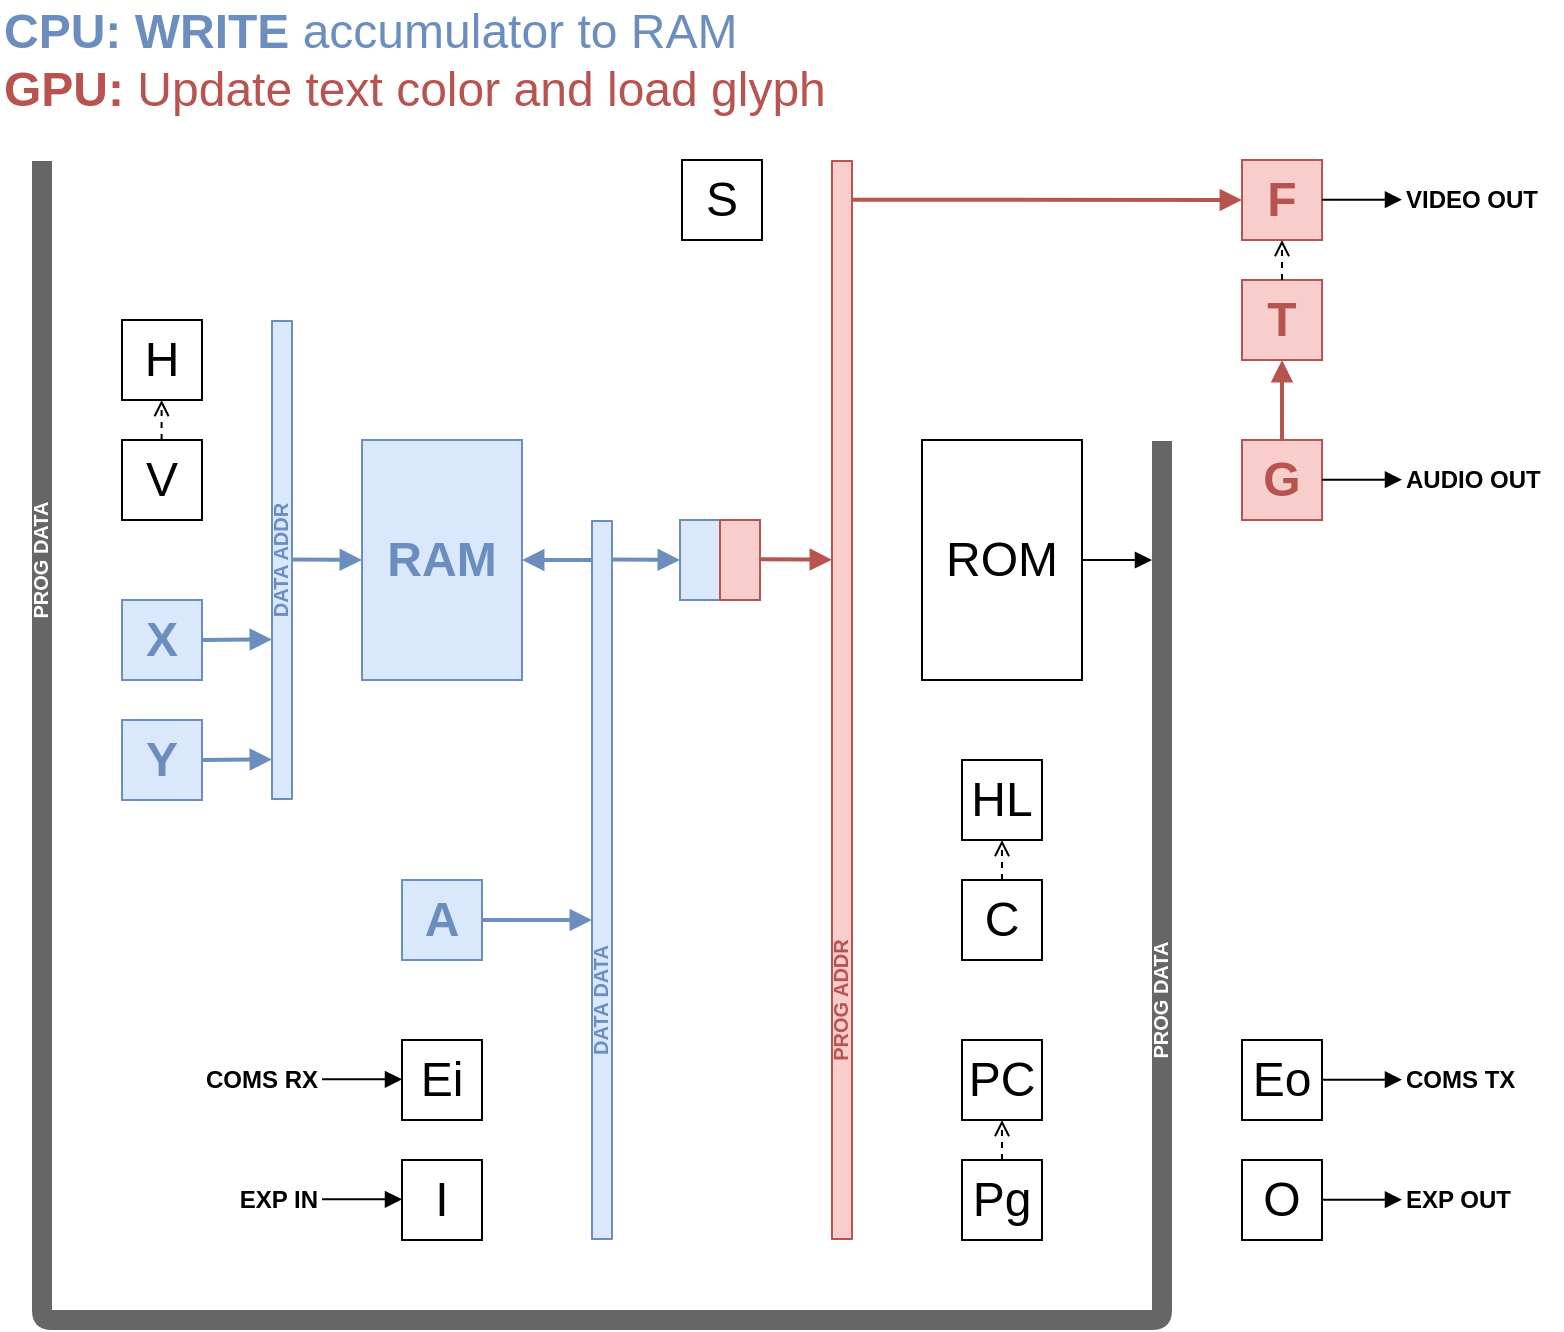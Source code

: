<mxfile version="14.6.13" type="device"><diagram id="K_R-gcWu9X0FoshpGDFm" name="Page-1"><mxGraphModel dx="788" dy="500" grid="1" gridSize="10" guides="1" tooltips="1" connect="1" arrows="1" fold="1" page="1" pageScale="1" pageWidth="850" pageHeight="1100" math="0" shadow="0"><root><mxCell id="0"/><mxCell id="1" parent="0"/><mxCell id="kYrjbhqoN9FP5WXM-bkr-1" value="&lt;font style=&quot;font-size: 24px&quot;&gt;H&lt;/font&gt;" style="whiteSpace=wrap;html=1;aspect=fixed;" parent="1" vertex="1"><mxGeometry x="101" y="200" width="40" height="40" as="geometry"/></mxCell><mxCell id="kYrjbhqoN9FP5WXM-bkr-2" value="&lt;font style=&quot;font-size: 24px&quot;&gt;V&lt;/font&gt;" style="whiteSpace=wrap;html=1;aspect=fixed;" parent="1" vertex="1"><mxGeometry x="101" y="260" width="40" height="40" as="geometry"/></mxCell><mxCell id="kYrjbhqoN9FP5WXM-bkr-3" value="&lt;font style=&quot;font-size: 24px&quot;&gt;C&lt;/font&gt;" style="whiteSpace=wrap;html=1;aspect=fixed;" parent="1" vertex="1"><mxGeometry x="521" y="480" width="40" height="40" as="geometry"/></mxCell><mxCell id="kYrjbhqoN9FP5WXM-bkr-5" value="&lt;font style=&quot;font-size: 24px&quot; color=&quot;#6c8ebf&quot;&gt;&lt;b&gt;X&lt;/b&gt;&lt;/font&gt;" style="whiteSpace=wrap;html=1;aspect=fixed;fillColor=#dae8fc;strokeColor=#6c8ebf;" parent="1" vertex="1"><mxGeometry x="101" y="340" width="40" height="40" as="geometry"/></mxCell><mxCell id="kYrjbhqoN9FP5WXM-bkr-6" value="&lt;font style=&quot;font-size: 24px&quot; color=&quot;#6c8ebf&quot;&gt;&lt;b&gt;Y&lt;/b&gt;&lt;/font&gt;" style="whiteSpace=wrap;html=1;aspect=fixed;fillColor=#dae8fc;strokeColor=#6c8ebf;" parent="1" vertex="1"><mxGeometry x="101" y="400" width="40" height="40" as="geometry"/></mxCell><mxCell id="kYrjbhqoN9FP5WXM-bkr-7" value="&lt;font style=&quot;font-size: 24px&quot;&gt;HL&lt;/font&gt;" style="whiteSpace=wrap;html=1;aspect=fixed;" parent="1" vertex="1"><mxGeometry x="521" y="420" width="40" height="40" as="geometry"/></mxCell><mxCell id="kYrjbhqoN9FP5WXM-bkr-62" value="" style="edgeStyle=orthogonalEdgeStyle;rounded=0;orthogonalLoop=1;jettySize=auto;html=1;endArrow=none;endFill=0;startArrow=block;startFill=1;exitX=1;exitY=0.5;exitDx=0;exitDy=0;fillColor=#dae8fc;strokeColor=#6c8ebf;strokeWidth=2;" parent="1" source="kYrjbhqoN9FP5WXM-bkr-8" edge="1"><mxGeometry relative="1" as="geometry"><mxPoint x="306" y="320" as="sourcePoint"/><mxPoint x="336" y="320" as="targetPoint"/></mxGeometry></mxCell><mxCell id="kYrjbhqoN9FP5WXM-bkr-8" value="&lt;font style=&quot;font-size: 24px&quot; color=&quot;#6c8ebf&quot;&gt;&lt;b&gt;RAM&lt;/b&gt;&lt;/font&gt;" style="rounded=0;whiteSpace=wrap;html=1;fillColor=#dae8fc;strokeColor=#6c8ebf;" parent="1" vertex="1"><mxGeometry x="221" y="260" width="80" height="120" as="geometry"/></mxCell><mxCell id="kYrjbhqoN9FP5WXM-bkr-9" value="&lt;font style=&quot;font-size: 24px&quot;&gt;ROM&lt;/font&gt;" style="rounded=0;whiteSpace=wrap;html=1;" parent="1" vertex="1"><mxGeometry x="501" y="260" width="80" height="120" as="geometry"/></mxCell><mxCell id="kYrjbhqoN9FP5WXM-bkr-10" value="&lt;font style=&quot;font-size: 24px&quot;&gt;PC&lt;/font&gt;" style="whiteSpace=wrap;html=1;aspect=fixed;" parent="1" vertex="1"><mxGeometry x="521" y="560" width="40" height="40" as="geometry"/></mxCell><mxCell id="kYrjbhqoN9FP5WXM-bkr-11" value="&lt;font style=&quot;font-size: 24px&quot;&gt;Pg&lt;/font&gt;" style="whiteSpace=wrap;html=1;aspect=fixed;" parent="1" vertex="1"><mxGeometry x="521" y="620" width="40" height="40" as="geometry"/></mxCell><mxCell id="kYrjbhqoN9FP5WXM-bkr-12" value="&lt;font size=&quot;1&quot; color=&quot;#6c8ebf&quot;&gt;&lt;span style=&quot;font-size: 24px&quot;&gt;&lt;b&gt;A&lt;/b&gt;&lt;/span&gt;&lt;/font&gt;" style="whiteSpace=wrap;html=1;aspect=fixed;fillColor=#dae8fc;strokeColor=#6c8ebf;" parent="1" vertex="1"><mxGeometry x="241" y="480" width="40" height="40" as="geometry"/></mxCell><mxCell id="kYrjbhqoN9FP5WXM-bkr-13" value="&lt;font style=&quot;font-size: 24px&quot;&gt;S&lt;/font&gt;" style="whiteSpace=wrap;html=1;aspect=fixed;" parent="1" vertex="1"><mxGeometry x="381" y="120" width="40" height="40" as="geometry"/></mxCell><mxCell id="kYrjbhqoN9FP5WXM-bkr-14" value="&lt;font style=&quot;font-size: 24px&quot;&gt;Ei&lt;/font&gt;" style="whiteSpace=wrap;html=1;aspect=fixed;" parent="1" vertex="1"><mxGeometry x="241" y="560" width="40" height="40" as="geometry"/></mxCell><mxCell id="kYrjbhqoN9FP5WXM-bkr-15" value="&lt;font style=&quot;font-size: 24px&quot;&gt;I&lt;/font&gt;" style="whiteSpace=wrap;html=1;aspect=fixed;" parent="1" vertex="1"><mxGeometry x="241" y="620" width="40" height="40" as="geometry"/></mxCell><mxCell id="kYrjbhqoN9FP5WXM-bkr-16" value="&lt;font style=&quot;font-size: 24px&quot;&gt;Eo&lt;/font&gt;" style="whiteSpace=wrap;html=1;aspect=fixed;" parent="1" vertex="1"><mxGeometry x="661" y="560" width="40" height="40" as="geometry"/></mxCell><mxCell id="kYrjbhqoN9FP5WXM-bkr-17" value="&lt;font style=&quot;font-size: 24px&quot; color=&quot;#b85450&quot;&gt;&lt;b&gt;F&lt;/b&gt;&lt;/font&gt;" style="whiteSpace=wrap;html=1;aspect=fixed;fillColor=#f8cecc;strokeColor=#b85450;" parent="1" vertex="1"><mxGeometry x="661" y="120" width="40" height="40" as="geometry"/></mxCell><mxCell id="kYrjbhqoN9FP5WXM-bkr-18" value="&lt;font style=&quot;font-size: 24px&quot; color=&quot;#b85450&quot;&gt;&lt;b&gt;G&lt;/b&gt;&lt;/font&gt;" style="whiteSpace=wrap;html=1;aspect=fixed;fillColor=#f8cecc;strokeColor=#b85450;" parent="1" vertex="1"><mxGeometry x="661" y="260" width="40" height="40" as="geometry"/></mxCell><mxCell id="kYrjbhqoN9FP5WXM-bkr-19" value="&lt;font style=&quot;font-size: 24px&quot;&gt;O&lt;/font&gt;" style="whiteSpace=wrap;html=1;aspect=fixed;" parent="1" vertex="1"><mxGeometry x="661" y="620" width="40" height="40" as="geometry"/></mxCell><mxCell id="kYrjbhqoN9FP5WXM-bkr-30" value="" style="endArrow=block;html=1;entryX=0;entryY=0.5;entryDx=0;entryDy=0;endFill=1;fillColor=#dae8fc;strokeColor=#6c8ebf;strokeWidth=2;" parent="1" edge="1"><mxGeometry width="50" height="50" relative="1" as="geometry"><mxPoint x="141" y="360" as="sourcePoint"/><mxPoint x="176" y="359.71" as="targetPoint"/></mxGeometry></mxCell><mxCell id="kYrjbhqoN9FP5WXM-bkr-32" value="" style="endArrow=block;html=1;entryX=0;entryY=0.5;entryDx=0;entryDy=0;endFill=1;fillColor=#dae8fc;strokeColor=#6c8ebf;strokeWidth=2;" parent="1" edge="1"><mxGeometry width="50" height="50" relative="1" as="geometry"><mxPoint x="141" y="420" as="sourcePoint"/><mxPoint x="176" y="419.71" as="targetPoint"/></mxGeometry></mxCell><mxCell id="kYrjbhqoN9FP5WXM-bkr-33" value="" style="endArrow=block;html=1;endFill=1;fillColor=#dae8fc;strokeColor=#6c8ebf;strokeWidth=2;" parent="1" edge="1"><mxGeometry width="50" height="50" relative="1" as="geometry"><mxPoint x="186" y="319.71" as="sourcePoint"/><mxPoint x="221" y="320" as="targetPoint"/></mxGeometry></mxCell><mxCell id="kYrjbhqoN9FP5WXM-bkr-38" value="" style="endArrow=block;html=1;entryX=0;entryY=0.5;entryDx=0;entryDy=0;endFill=1;fillColor=#f8cecc;strokeColor=#b85450;exitX=1.012;exitY=0.492;exitDx=0;exitDy=0;exitPerimeter=0;strokeWidth=2;" parent="1" source="gXqVSvkHgBt3PZ1fkpYj-2" edge="1"><mxGeometry width="50" height="50" relative="1" as="geometry"><mxPoint x="421" y="320" as="sourcePoint"/><mxPoint x="456" y="319.83" as="targetPoint"/></mxGeometry></mxCell><mxCell id="kYrjbhqoN9FP5WXM-bkr-42" value="" style="endArrow=block;html=1;endFill=1;fillColor=#dae8fc;strokeColor=#6c8ebf;strokeWidth=2;" parent="1" edge="1"><mxGeometry width="50" height="50" relative="1" as="geometry"><mxPoint x="281" y="500" as="sourcePoint"/><mxPoint x="336" y="500" as="targetPoint"/></mxGeometry></mxCell><mxCell id="kYrjbhqoN9FP5WXM-bkr-55" value="" style="endArrow=block;html=1;endFill=1;" parent="1" edge="1"><mxGeometry width="50" height="50" relative="1" as="geometry"><mxPoint x="581" y="320" as="sourcePoint"/><mxPoint x="616" y="320" as="targetPoint"/></mxGeometry></mxCell><mxCell id="kYrjbhqoN9FP5WXM-bkr-56" value="" style="endArrow=block;html=1;endFill=1;fillColor=#f8cecc;strokeColor=#b85450;strokeWidth=2;" parent="1" edge="1"><mxGeometry width="50" height="50" relative="1" as="geometry"><mxPoint x="466" y="139.86" as="sourcePoint"/><mxPoint x="661" y="140" as="targetPoint"/></mxGeometry></mxCell><mxCell id="kYrjbhqoN9FP5WXM-bkr-60" value="&lt;font style=&quot;font-size: 24px&quot; color=&quot;#b85450&quot;&gt;&lt;b&gt;T&lt;/b&gt;&lt;/font&gt;" style="whiteSpace=wrap;html=1;aspect=fixed;fillColor=#f8cecc;strokeColor=#b85450;" parent="1" vertex="1"><mxGeometry x="661" y="180" width="40" height="40" as="geometry"/></mxCell><mxCell id="kYrjbhqoN9FP5WXM-bkr-63" value="" style="endArrow=block;html=1;entryX=0.5;entryY=1;entryDx=0;entryDy=0;endFill=1;exitX=0.5;exitY=0;exitDx=0;exitDy=0;fillColor=#f8cecc;strokeColor=#b85450;strokeWidth=2;" parent="1" source="kYrjbhqoN9FP5WXM-bkr-18" target="kYrjbhqoN9FP5WXM-bkr-60" edge="1"><mxGeometry width="50" height="50" relative="1" as="geometry"><mxPoint x="631" y="309.86" as="sourcePoint"/><mxPoint x="671" y="309.86" as="targetPoint"/></mxGeometry></mxCell><mxCell id="kYrjbhqoN9FP5WXM-bkr-67" value="" style="endArrow=open;dashed=1;html=1;strokeWidth=1;entryX=0.5;entryY=1;entryDx=0;entryDy=0;exitX=0.5;exitY=0;exitDx=0;exitDy=0;endFill=0;" parent="1" source="kYrjbhqoN9FP5WXM-bkr-60" target="kYrjbhqoN9FP5WXM-bkr-17" edge="1"><mxGeometry width="50" height="50" relative="1" as="geometry"><mxPoint x="701" y="210" as="sourcePoint"/><mxPoint x="751" y="160" as="targetPoint"/></mxGeometry></mxCell><mxCell id="kYrjbhqoN9FP5WXM-bkr-68" value="" style="endArrow=open;dashed=1;html=1;strokeWidth=1;endFill=0;entryX=0.5;entryY=1;entryDx=0;entryDy=0;" parent="1" target="kYrjbhqoN9FP5WXM-bkr-7" edge="1"><mxGeometry width="50" height="50" relative="1" as="geometry"><mxPoint x="541" y="480" as="sourcePoint"/><mxPoint x="541" y="470" as="targetPoint"/></mxGeometry></mxCell><mxCell id="kYrjbhqoN9FP5WXM-bkr-69" value="" style="endArrow=open;dashed=1;html=1;strokeWidth=1;endFill=0;exitX=0.5;exitY=0;exitDx=0;exitDy=0;" parent="1" source="kYrjbhqoN9FP5WXM-bkr-11" edge="1"><mxGeometry width="50" height="50" relative="1" as="geometry"><mxPoint x="571" y="560" as="sourcePoint"/><mxPoint x="541" y="600" as="targetPoint"/></mxGeometry></mxCell><mxCell id="kYrjbhqoN9FP5WXM-bkr-70" value="" style="endArrow=open;dashed=1;html=1;strokeWidth=1;endFill=0;exitX=0.5;exitY=0;exitDx=0;exitDy=0;" parent="1" edge="1"><mxGeometry width="50" height="50" relative="1" as="geometry"><mxPoint x="120.8" y="260" as="sourcePoint"/><mxPoint x="120.8" y="240" as="targetPoint"/></mxGeometry></mxCell><mxCell id="kYrjbhqoN9FP5WXM-bkr-91" value="" style="endArrow=block;html=1;entryX=0;entryY=0.5;entryDx=0;entryDy=0;endFill=1;" parent="1" edge="1"><mxGeometry width="50" height="50" relative="1" as="geometry"><mxPoint x="701" y="579.86" as="sourcePoint"/><mxPoint x="741" y="579.86" as="targetPoint"/></mxGeometry></mxCell><mxCell id="kYrjbhqoN9FP5WXM-bkr-92" value="" style="endArrow=block;html=1;entryX=0;entryY=0.5;entryDx=0;entryDy=0;endFill=1;" parent="1" edge="1"><mxGeometry width="50" height="50" relative="1" as="geometry"><mxPoint x="701" y="639.86" as="sourcePoint"/><mxPoint x="741" y="639.86" as="targetPoint"/></mxGeometry></mxCell><mxCell id="kYrjbhqoN9FP5WXM-bkr-93" value="" style="endArrow=block;html=1;entryX=0;entryY=0.5;entryDx=0;entryDy=0;endFill=1;" parent="1" edge="1"><mxGeometry width="50" height="50" relative="1" as="geometry"><mxPoint x="701" y="279.86" as="sourcePoint"/><mxPoint x="741" y="279.86" as="targetPoint"/></mxGeometry></mxCell><mxCell id="kYrjbhqoN9FP5WXM-bkr-94" value="" style="endArrow=block;html=1;entryX=0;entryY=0.5;entryDx=0;entryDy=0;endFill=1;" parent="1" edge="1"><mxGeometry width="50" height="50" relative="1" as="geometry"><mxPoint x="701" y="139.86" as="sourcePoint"/><mxPoint x="741" y="139.86" as="targetPoint"/></mxGeometry></mxCell><mxCell id="kYrjbhqoN9FP5WXM-bkr-95" value="" style="endArrow=block;html=1;entryX=0;entryY=0.5;entryDx=0;entryDy=0;endFill=1;" parent="1" edge="1"><mxGeometry width="50" height="50" relative="1" as="geometry"><mxPoint x="201" y="579.66" as="sourcePoint"/><mxPoint x="241" y="579.66" as="targetPoint"/></mxGeometry></mxCell><mxCell id="kYrjbhqoN9FP5WXM-bkr-96" value="" style="endArrow=block;html=1;entryX=0;entryY=0.5;entryDx=0;entryDy=0;endFill=1;" parent="1" edge="1"><mxGeometry width="50" height="50" relative="1" as="geometry"><mxPoint x="201" y="639.66" as="sourcePoint"/><mxPoint x="241" y="639.66" as="targetPoint"/></mxGeometry></mxCell><mxCell id="kYrjbhqoN9FP5WXM-bkr-97" value="&lt;b&gt;COMS TX&lt;/b&gt;" style="text;html=1;strokeColor=none;fillColor=none;align=left;verticalAlign=middle;whiteSpace=wrap;rounded=0;" parent="1" vertex="1"><mxGeometry x="741" y="570" width="80" height="20" as="geometry"/></mxCell><mxCell id="kYrjbhqoN9FP5WXM-bkr-98" value="&lt;b&gt;EXP OUT&lt;/b&gt;" style="text;html=1;strokeColor=none;fillColor=none;align=left;verticalAlign=middle;whiteSpace=wrap;rounded=0;" parent="1" vertex="1"><mxGeometry x="741" y="630" width="80" height="20" as="geometry"/></mxCell><mxCell id="kYrjbhqoN9FP5WXM-bkr-99" value="&lt;font size=&quot;1&quot;&gt;&lt;b style=&quot;font-size: 12px&quot;&gt;VIDEO OUT&lt;/b&gt;&lt;/font&gt;" style="text;html=1;strokeColor=none;fillColor=none;align=left;verticalAlign=middle;whiteSpace=wrap;rounded=0;" parent="1" vertex="1"><mxGeometry x="741" y="130" width="80" height="20" as="geometry"/></mxCell><mxCell id="kYrjbhqoN9FP5WXM-bkr-100" value="&lt;font size=&quot;1&quot;&gt;&lt;b style=&quot;font-size: 12px&quot;&gt;AUDIO OUT&lt;/b&gt;&lt;/font&gt;" style="text;html=1;strokeColor=none;fillColor=none;align=left;verticalAlign=middle;whiteSpace=wrap;rounded=0;" parent="1" vertex="1"><mxGeometry x="741" y="270" width="80" height="20" as="geometry"/></mxCell><mxCell id="kYrjbhqoN9FP5WXM-bkr-101" value="&lt;b&gt;COMS RX&lt;/b&gt;" style="text;html=1;strokeColor=none;fillColor=none;align=right;verticalAlign=middle;whiteSpace=wrap;rounded=0;" parent="1" vertex="1"><mxGeometry x="121" y="570" width="80" height="20" as="geometry"/></mxCell><mxCell id="kYrjbhqoN9FP5WXM-bkr-102" value="&lt;b&gt;EXP IN&lt;/b&gt;" style="text;html=1;strokeColor=none;fillColor=none;align=right;verticalAlign=middle;whiteSpace=wrap;rounded=0;" parent="1" vertex="1"><mxGeometry x="121" y="630" width="80" height="20" as="geometry"/></mxCell><mxCell id="kYrjbhqoN9FP5WXM-bkr-114" value="" style="shape=flexArrow;endArrow=none;html=1;strokeWidth=1;endFill=0;fillColor=#666666;strokeColor=none;" parent="1" edge="1"><mxGeometry width="50" height="50" relative="1" as="geometry"><mxPoint x="61" y="120" as="sourcePoint"/><mxPoint x="621" y="260" as="targetPoint"/><Array as="points"><mxPoint x="61" y="700"/><mxPoint x="621" y="700"/></Array></mxGeometry></mxCell><mxCell id="kYrjbhqoN9FP5WXM-bkr-118" value="" style="shape=flexArrow;endArrow=none;html=1;fontSize=10;strokeWidth=1;endFill=0;fillColor=#dae8fc;strokeColor=#6c8ebf;" parent="1" edge="1"><mxGeometry width="50" height="50" relative="1" as="geometry"><mxPoint x="181" y="440" as="sourcePoint"/><mxPoint x="181" y="200" as="targetPoint"/></mxGeometry></mxCell><mxCell id="kYrjbhqoN9FP5WXM-bkr-122" value="&lt;b style=&quot;font-size: 10px&quot;&gt;DATA ADDR&lt;/b&gt;" style="text;html=1;strokeColor=none;fillColor=none;align=center;verticalAlign=middle;whiteSpace=wrap;rounded=0;rotation=-90;fontSize=10;fontColor=#6C8EBF;" parent="1" vertex="1"><mxGeometry x="130" y="310" width="100" height="20" as="geometry"/></mxCell><mxCell id="kYrjbhqoN9FP5WXM-bkr-125" value="" style="shape=flexArrow;endArrow=none;html=1;fontSize=10;strokeWidth=1;endFill=0;fillColor=#dae8fc;strokeColor=#6c8ebf;" parent="1" edge="1"><mxGeometry width="50" height="50" relative="1" as="geometry"><mxPoint x="341" y="660" as="sourcePoint"/><mxPoint x="341" y="300" as="targetPoint"/></mxGeometry></mxCell><mxCell id="kYrjbhqoN9FP5WXM-bkr-129" value="&lt;b style=&quot;font-size: 10px;&quot;&gt;PROG DATA&lt;/b&gt;" style="text;html=1;strokeColor=none;fillColor=none;align=center;verticalAlign=middle;whiteSpace=wrap;rounded=0;rotation=-90;fontSize=10;fontColor=#FFFFFF;" parent="1" vertex="1"><mxGeometry x="570" y="530" width="100" height="20" as="geometry"/></mxCell><mxCell id="kYrjbhqoN9FP5WXM-bkr-128" value="" style="shape=flexArrow;endArrow=none;html=1;fontSize=10;strokeWidth=1;endFill=0;strokeColor=#b85450;fillColor=#f8cecc;" parent="1" edge="1"><mxGeometry width="50" height="50" relative="1" as="geometry"><mxPoint x="461" y="660" as="sourcePoint"/><mxPoint x="461" y="120" as="targetPoint"/></mxGeometry></mxCell><mxCell id="kYrjbhqoN9FP5WXM-bkr-112" value="&lt;b&gt;&lt;font style=&quot;font-size: 10px&quot;&gt;PROG ADDR&lt;/font&gt;&lt;/b&gt;" style="text;html=1;align=center;verticalAlign=middle;whiteSpace=wrap;rounded=0;rotation=-90;fontColor=#B85450;" parent="1" vertex="1"><mxGeometry x="410" y="530" width="100" height="20" as="geometry"/></mxCell><mxCell id="kYrjbhqoN9FP5WXM-bkr-111" value="&lt;b&gt;&lt;font style=&quot;font-size: 10px&quot;&gt;DATA DATA&lt;/font&gt;&lt;/b&gt;" style="text;html=1;strokeColor=none;fillColor=none;align=center;verticalAlign=middle;whiteSpace=wrap;rounded=0;rotation=-90;fontColor=#6C8EBF;" parent="1" vertex="1"><mxGeometry x="290" y="530" width="100" height="20" as="geometry"/></mxCell><mxCell id="kYrjbhqoN9FP5WXM-bkr-110" value="&lt;b style=&quot;font-size: 10px;&quot;&gt;PROG DATA&lt;/b&gt;" style="text;html=1;strokeColor=none;fillColor=none;align=center;verticalAlign=middle;whiteSpace=wrap;rounded=0;rotation=-90;fontSize=10;fontColor=#FFFFFF;" parent="1" vertex="1"><mxGeometry x="10" y="310" width="100" height="20" as="geometry"/></mxCell><mxCell id="gXqVSvkHgBt3PZ1fkpYj-1" value="" style="rounded=0;whiteSpace=wrap;html=1;fillColor=#dae8fc;strokeColor=#6c8ebf;" parent="1" vertex="1"><mxGeometry x="380" y="300" width="20" height="40" as="geometry"/></mxCell><mxCell id="gXqVSvkHgBt3PZ1fkpYj-2" value="" style="rounded=0;whiteSpace=wrap;html=1;fillColor=#f8cecc;strokeColor=#b85450;" parent="1" vertex="1"><mxGeometry x="400" y="300" width="20" height="40" as="geometry"/></mxCell><mxCell id="FRknqmaZ6hFFiuNt_Du8-1" value="&lt;font style=&quot;font-size: 24px&quot;&gt;&lt;font color=&quot;#6c8ebf&quot;&gt;&lt;b&gt;CPU: WRITE&lt;/b&gt; accumulator to RAM&lt;br&gt;&lt;/font&gt;&lt;font color=&quot;#b85450&quot;&gt;&lt;b&gt;GPU: &lt;/b&gt;Update text color and load glyph&lt;/font&gt;&lt;br&gt;&lt;/font&gt;" style="text;html=1;strokeColor=none;fillColor=none;align=left;verticalAlign=middle;whiteSpace=wrap;rounded=0;" parent="1" vertex="1"><mxGeometry x="40" y="40" width="450" height="60" as="geometry"/></mxCell><mxCell id="2wgycYbQ9gEDoLRvXR4O-1" value="" style="endArrow=block;html=1;endFill=1;fillColor=#dae8fc;strokeColor=#6c8ebf;strokeWidth=2;" edge="1" parent="1"><mxGeometry width="50" height="50" relative="1" as="geometry"><mxPoint x="346" y="319.76" as="sourcePoint"/><mxPoint x="380" y="320" as="targetPoint"/></mxGeometry></mxCell></root></mxGraphModel></diagram></mxfile>